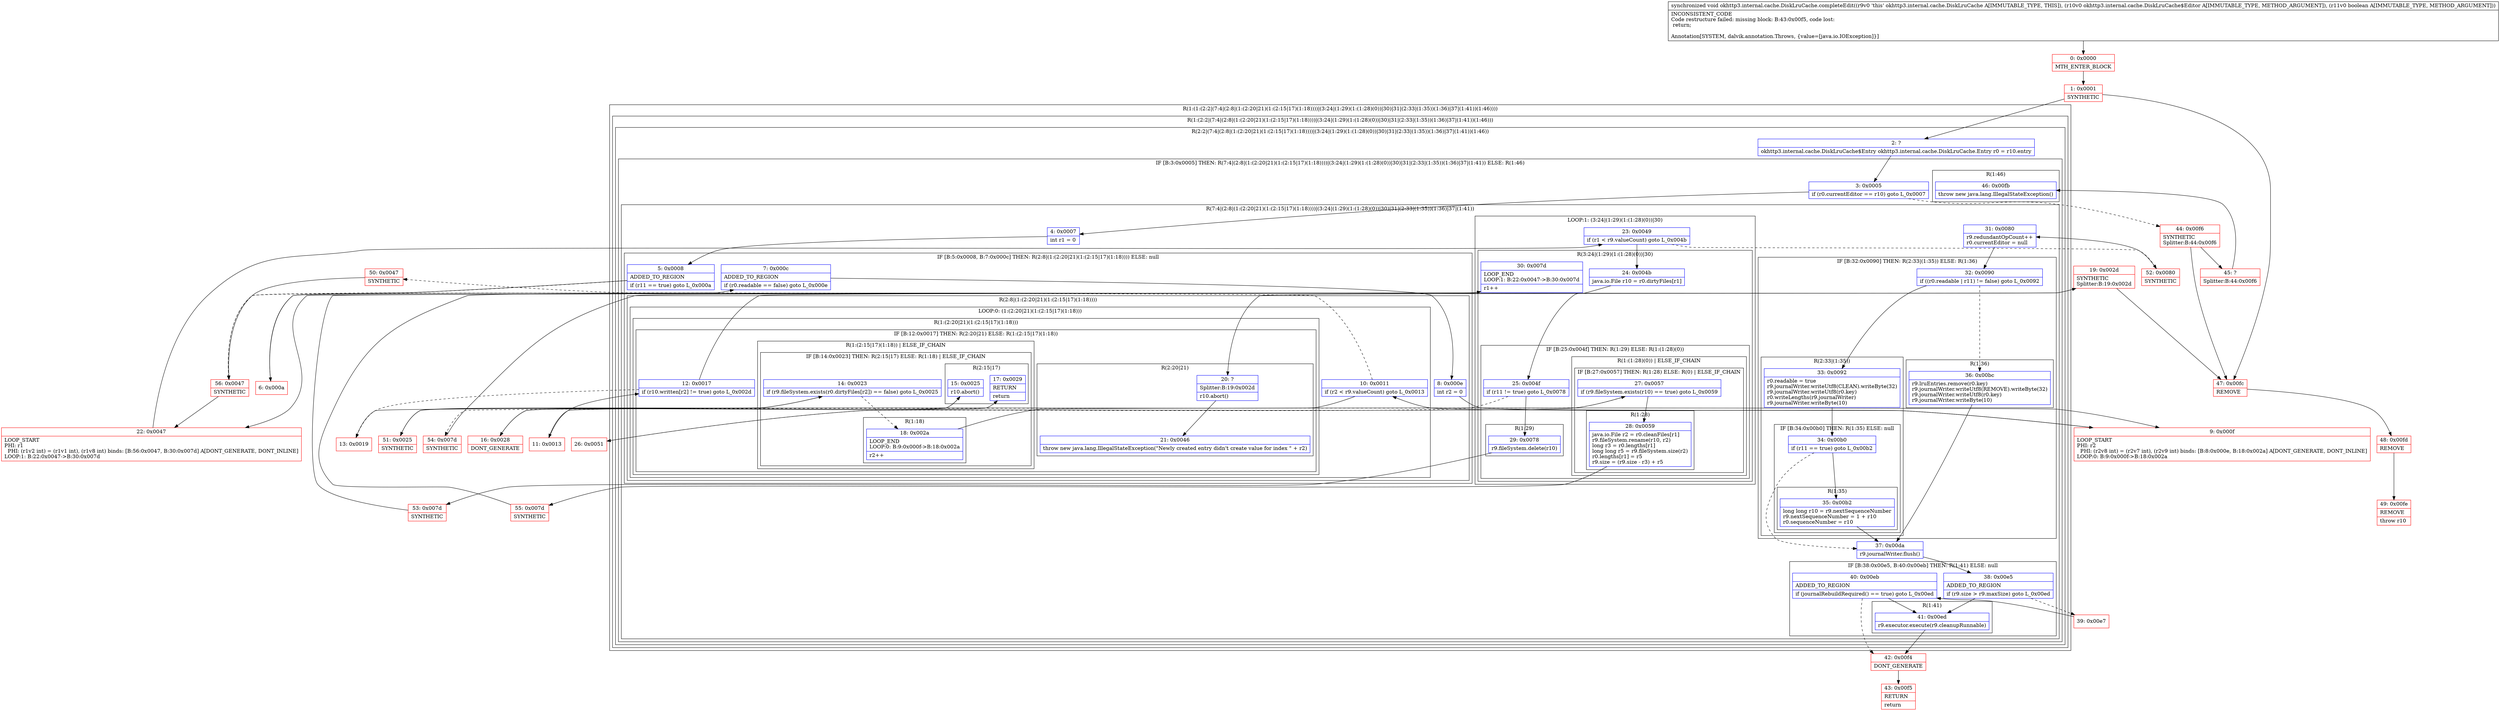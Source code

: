digraph "CFG forokhttp3.internal.cache.DiskLruCache.completeEdit(Lokhttp3\/internal\/cache\/DiskLruCache$Editor;Z)V" {
subgraph cluster_Region_713472426 {
label = "R(1:(1:(2:2|(7:4|(2:8|(1:(2:20|21)(1:(2:15|17)(1:18))))|(3:24|(1:29)(1:(1:28)(0))|30)|31|(2:33|(1:35))(1:36)|37|(1:41))(1:46))))";
node [shape=record,color=blue];
subgraph cluster_Region_1378648009 {
label = "R(1:(2:2|(7:4|(2:8|(1:(2:20|21)(1:(2:15|17)(1:18))))|(3:24|(1:29)(1:(1:28)(0))|30)|31|(2:33|(1:35))(1:36)|37|(1:41))(1:46)))";
node [shape=record,color=blue];
subgraph cluster_Region_1100878254 {
label = "R(2:2|(7:4|(2:8|(1:(2:20|21)(1:(2:15|17)(1:18))))|(3:24|(1:29)(1:(1:28)(0))|30)|31|(2:33|(1:35))(1:36)|37|(1:41))(1:46))";
node [shape=record,color=blue];
Node_2 [shape=record,label="{2\:\ ?|okhttp3.internal.cache.DiskLruCache$Entry okhttp3.internal.cache.DiskLruCache.Entry r0 = r10.entry\l}"];
subgraph cluster_IfRegion_1042675545 {
label = "IF [B:3:0x0005] THEN: R(7:4|(2:8|(1:(2:20|21)(1:(2:15|17)(1:18))))|(3:24|(1:29)(1:(1:28)(0))|30)|31|(2:33|(1:35))(1:36)|37|(1:41)) ELSE: R(1:46)";
node [shape=record,color=blue];
Node_3 [shape=record,label="{3\:\ 0x0005|if (r0.currentEditor == r10) goto L_0x0007\l}"];
subgraph cluster_Region_2020063501 {
label = "R(7:4|(2:8|(1:(2:20|21)(1:(2:15|17)(1:18))))|(3:24|(1:29)(1:(1:28)(0))|30)|31|(2:33|(1:35))(1:36)|37|(1:41))";
node [shape=record,color=blue];
Node_4 [shape=record,label="{4\:\ 0x0007|int r1 = 0\l}"];
subgraph cluster_IfRegion_1961610726 {
label = "IF [B:5:0x0008, B:7:0x000c] THEN: R(2:8|(1:(2:20|21)(1:(2:15|17)(1:18)))) ELSE: null";
node [shape=record,color=blue];
Node_5 [shape=record,label="{5\:\ 0x0008|ADDED_TO_REGION\l|if (r11 == true) goto L_0x000a\l}"];
Node_7 [shape=record,label="{7\:\ 0x000c|ADDED_TO_REGION\l|if (r0.readable == false) goto L_0x000e\l}"];
subgraph cluster_Region_12920615 {
label = "R(2:8|(1:(2:20|21)(1:(2:15|17)(1:18))))";
node [shape=record,color=blue];
Node_8 [shape=record,label="{8\:\ 0x000e|int r2 = 0\l}"];
subgraph cluster_LoopRegion_1120335224 {
label = "LOOP:0: (1:(2:20|21)(1:(2:15|17)(1:18)))";
node [shape=record,color=blue];
Node_10 [shape=record,label="{10\:\ 0x0011|if (r2 \< r9.valueCount) goto L_0x0013\l}"];
subgraph cluster_Region_1205357164 {
label = "R(1:(2:20|21)(1:(2:15|17)(1:18)))";
node [shape=record,color=blue];
subgraph cluster_IfRegion_1107720889 {
label = "IF [B:12:0x0017] THEN: R(2:20|21) ELSE: R(1:(2:15|17)(1:18))";
node [shape=record,color=blue];
Node_12 [shape=record,label="{12\:\ 0x0017|if (r10.written[r2] != true) goto L_0x002d\l}"];
subgraph cluster_Region_1800634817 {
label = "R(2:20|21)";
node [shape=record,color=blue];
Node_20 [shape=record,label="{20\:\ ?|Splitter:B:19:0x002d\l|r10.abort()\l}"];
Node_21 [shape=record,label="{21\:\ 0x0046|throw new java.lang.IllegalStateException(\"Newly created entry didn't create value for index \" + r2)\l}"];
}
subgraph cluster_Region_1001594573 {
label = "R(1:(2:15|17)(1:18)) | ELSE_IF_CHAIN\l";
node [shape=record,color=blue];
subgraph cluster_IfRegion_1927618242 {
label = "IF [B:14:0x0023] THEN: R(2:15|17) ELSE: R(1:18) | ELSE_IF_CHAIN\l";
node [shape=record,color=blue];
Node_14 [shape=record,label="{14\:\ 0x0023|if (r9.fileSystem.exists(r0.dirtyFiles[r2]) == false) goto L_0x0025\l}"];
subgraph cluster_Region_610774008 {
label = "R(2:15|17)";
node [shape=record,color=blue];
Node_15 [shape=record,label="{15\:\ 0x0025|r10.abort()\l}"];
Node_17 [shape=record,label="{17\:\ 0x0029|RETURN\l|return\l}"];
}
subgraph cluster_Region_531414689 {
label = "R(1:18)";
node [shape=record,color=blue];
Node_18 [shape=record,label="{18\:\ 0x002a|LOOP_END\lLOOP:0: B:9:0x000f\-\>B:18:0x002a\l|r2++\l}"];
}
}
}
}
}
}
}
}
subgraph cluster_LoopRegion_1414100961 {
label = "LOOP:1: (3:24|(1:29)(1:(1:28)(0))|30)";
node [shape=record,color=blue];
Node_23 [shape=record,label="{23\:\ 0x0049|if (r1 \< r9.valueCount) goto L_0x004b\l}"];
subgraph cluster_Region_1137144401 {
label = "R(3:24|(1:29)(1:(1:28)(0))|30)";
node [shape=record,color=blue];
Node_24 [shape=record,label="{24\:\ 0x004b|java.io.File r10 = r0.dirtyFiles[r1]\l}"];
subgraph cluster_IfRegion_352602762 {
label = "IF [B:25:0x004f] THEN: R(1:29) ELSE: R(1:(1:28)(0))";
node [shape=record,color=blue];
Node_25 [shape=record,label="{25\:\ 0x004f|if (r11 != true) goto L_0x0078\l}"];
subgraph cluster_Region_378103763 {
label = "R(1:29)";
node [shape=record,color=blue];
Node_29 [shape=record,label="{29\:\ 0x0078|r9.fileSystem.delete(r10)\l}"];
}
subgraph cluster_Region_277543276 {
label = "R(1:(1:28)(0)) | ELSE_IF_CHAIN\l";
node [shape=record,color=blue];
subgraph cluster_IfRegion_1912481742 {
label = "IF [B:27:0x0057] THEN: R(1:28) ELSE: R(0) | ELSE_IF_CHAIN\l";
node [shape=record,color=blue];
Node_27 [shape=record,label="{27\:\ 0x0057|if (r9.fileSystem.exists(r10) == true) goto L_0x0059\l}"];
subgraph cluster_Region_1388956239 {
label = "R(1:28)";
node [shape=record,color=blue];
Node_28 [shape=record,label="{28\:\ 0x0059|java.io.File r2 = r0.cleanFiles[r1]\lr9.fileSystem.rename(r10, r2)\llong r3 = r0.lengths[r1]\llong long r5 = r9.fileSystem.size(r2)\lr0.lengths[r1] = r5\lr9.size = (r9.size \- r3) + r5\l}"];
}
subgraph cluster_Region_871160006 {
label = "R(0)";
node [shape=record,color=blue];
}
}
}
}
Node_30 [shape=record,label="{30\:\ 0x007d|LOOP_END\lLOOP:1: B:22:0x0047\-\>B:30:0x007d\l|r1++\l}"];
}
}
Node_31 [shape=record,label="{31\:\ 0x0080|r9.redundantOpCount++\lr0.currentEditor = null\l}"];
subgraph cluster_IfRegion_581872589 {
label = "IF [B:32:0x0090] THEN: R(2:33|(1:35)) ELSE: R(1:36)";
node [shape=record,color=blue];
Node_32 [shape=record,label="{32\:\ 0x0090|if ((r0.readable \| r11) != false) goto L_0x0092\l}"];
subgraph cluster_Region_1510150195 {
label = "R(2:33|(1:35))";
node [shape=record,color=blue];
Node_33 [shape=record,label="{33\:\ 0x0092|r0.readable = true\lr9.journalWriter.writeUtf8(CLEAN).writeByte(32)\lr9.journalWriter.writeUtf8(r0.key)\lr0.writeLengths(r9.journalWriter)\lr9.journalWriter.writeByte(10)\l}"];
subgraph cluster_IfRegion_718118184 {
label = "IF [B:34:0x00b0] THEN: R(1:35) ELSE: null";
node [shape=record,color=blue];
Node_34 [shape=record,label="{34\:\ 0x00b0|if (r11 == true) goto L_0x00b2\l}"];
subgraph cluster_Region_1183068814 {
label = "R(1:35)";
node [shape=record,color=blue];
Node_35 [shape=record,label="{35\:\ 0x00b2|long long r10 = r9.nextSequenceNumber\lr9.nextSequenceNumber = 1 + r10\lr0.sequenceNumber = r10\l}"];
}
}
}
subgraph cluster_Region_57558146 {
label = "R(1:36)";
node [shape=record,color=blue];
Node_36 [shape=record,label="{36\:\ 0x00bc|r9.lruEntries.remove(r0.key)\lr9.journalWriter.writeUtf8(REMOVE).writeByte(32)\lr9.journalWriter.writeUtf8(r0.key)\lr9.journalWriter.writeByte(10)\l}"];
}
}
Node_37 [shape=record,label="{37\:\ 0x00da|r9.journalWriter.flush()\l}"];
subgraph cluster_IfRegion_489341665 {
label = "IF [B:38:0x00e5, B:40:0x00eb] THEN: R(1:41) ELSE: null";
node [shape=record,color=blue];
Node_38 [shape=record,label="{38\:\ 0x00e5|ADDED_TO_REGION\l|if (r9.size \> r9.maxSize) goto L_0x00ed\l}"];
Node_40 [shape=record,label="{40\:\ 0x00eb|ADDED_TO_REGION\l|if (journalRebuildRequired() == true) goto L_0x00ed\l}"];
subgraph cluster_Region_1521228209 {
label = "R(1:41)";
node [shape=record,color=blue];
Node_41 [shape=record,label="{41\:\ 0x00ed|r9.executor.execute(r9.cleanupRunnable)\l}"];
}
}
}
subgraph cluster_Region_257147082 {
label = "R(1:46)";
node [shape=record,color=blue];
Node_46 [shape=record,label="{46\:\ 0x00fb|throw new java.lang.IllegalStateException()\l}"];
}
}
}
}
}
Node_0 [shape=record,color=red,label="{0\:\ 0x0000|MTH_ENTER_BLOCK\l}"];
Node_1 [shape=record,color=red,label="{1\:\ 0x0001|SYNTHETIC\l}"];
Node_6 [shape=record,color=red,label="{6\:\ 0x000a}"];
Node_9 [shape=record,color=red,label="{9\:\ 0x000f|LOOP_START\lPHI: r2 \l  PHI: (r2v8 int) = (r2v7 int), (r2v9 int) binds: [B:8:0x000e, B:18:0x002a] A[DONT_GENERATE, DONT_INLINE]\lLOOP:0: B:9:0x000f\-\>B:18:0x002a\l}"];
Node_11 [shape=record,color=red,label="{11\:\ 0x0013}"];
Node_13 [shape=record,color=red,label="{13\:\ 0x0019}"];
Node_16 [shape=record,color=red,label="{16\:\ 0x0028|DONT_GENERATE\l}"];
Node_19 [shape=record,color=red,label="{19\:\ 0x002d|SYNTHETIC\lSplitter:B:19:0x002d\l}"];
Node_22 [shape=record,color=red,label="{22\:\ 0x0047|LOOP_START\lPHI: r1 \l  PHI: (r1v2 int) = (r1v1 int), (r1v8 int) binds: [B:56:0x0047, B:30:0x007d] A[DONT_GENERATE, DONT_INLINE]\lLOOP:1: B:22:0x0047\-\>B:30:0x007d\l}"];
Node_26 [shape=record,color=red,label="{26\:\ 0x0051}"];
Node_39 [shape=record,color=red,label="{39\:\ 0x00e7}"];
Node_42 [shape=record,color=red,label="{42\:\ 0x00f4|DONT_GENERATE\l}"];
Node_43 [shape=record,color=red,label="{43\:\ 0x00f5|RETURN\l|return\l}"];
Node_44 [shape=record,color=red,label="{44\:\ 0x00f6|SYNTHETIC\lSplitter:B:44:0x00f6\l}"];
Node_45 [shape=record,color=red,label="{45\:\ ?|Splitter:B:44:0x00f6\l}"];
Node_47 [shape=record,color=red,label="{47\:\ 0x00fc|REMOVE\l}"];
Node_48 [shape=record,color=red,label="{48\:\ 0x00fd|REMOVE\l}"];
Node_49 [shape=record,color=red,label="{49\:\ 0x00fe|REMOVE\l|throw r10\l}"];
Node_50 [shape=record,color=red,label="{50\:\ 0x0047|SYNTHETIC\l}"];
Node_51 [shape=record,color=red,label="{51\:\ 0x0025|SYNTHETIC\l}"];
Node_52 [shape=record,color=red,label="{52\:\ 0x0080|SYNTHETIC\l}"];
Node_53 [shape=record,color=red,label="{53\:\ 0x007d|SYNTHETIC\l}"];
Node_54 [shape=record,color=red,label="{54\:\ 0x007d|SYNTHETIC\l}"];
Node_55 [shape=record,color=red,label="{55\:\ 0x007d|SYNTHETIC\l}"];
Node_56 [shape=record,color=red,label="{56\:\ 0x0047|SYNTHETIC\l}"];
MethodNode[shape=record,label="{synchronized void okhttp3.internal.cache.DiskLruCache.completeEdit((r9v0 'this' okhttp3.internal.cache.DiskLruCache A[IMMUTABLE_TYPE, THIS]), (r10v0 okhttp3.internal.cache.DiskLruCache$Editor A[IMMUTABLE_TYPE, METHOD_ARGUMENT]), (r11v0 boolean A[IMMUTABLE_TYPE, METHOD_ARGUMENT]))  | INCONSISTENT_CODE\lCode restructure failed: missing block: B:43:0x00f5, code lost:\l    return;\l\lAnnotation[SYSTEM, dalvik.annotation.Throws, \{value=[java.io.IOException]\}]\l}"];
MethodNode -> Node_0;
Node_2 -> Node_3;
Node_3 -> Node_4;
Node_3 -> Node_44[style=dashed];
Node_4 -> Node_5;
Node_5 -> Node_6;
Node_5 -> Node_56[style=dashed];
Node_7 -> Node_8;
Node_7 -> Node_56[style=dashed];
Node_8 -> Node_9;
Node_10 -> Node_11;
Node_10 -> Node_50[style=dashed];
Node_12 -> Node_13[style=dashed];
Node_12 -> Node_19;
Node_20 -> Node_21;
Node_14 -> Node_18[style=dashed];
Node_14 -> Node_51;
Node_15 -> Node_16;
Node_18 -> Node_9;
Node_23 -> Node_24;
Node_23 -> Node_52[style=dashed];
Node_24 -> Node_25;
Node_25 -> Node_26[style=dashed];
Node_25 -> Node_29;
Node_29 -> Node_53;
Node_27 -> Node_28;
Node_27 -> Node_54[style=dashed];
Node_28 -> Node_55;
Node_30 -> Node_22;
Node_31 -> Node_32;
Node_32 -> Node_33;
Node_32 -> Node_36[style=dashed];
Node_33 -> Node_34;
Node_34 -> Node_35;
Node_34 -> Node_37[style=dashed];
Node_35 -> Node_37;
Node_36 -> Node_37;
Node_37 -> Node_38;
Node_38 -> Node_39[style=dashed];
Node_38 -> Node_41;
Node_40 -> Node_41;
Node_40 -> Node_42[style=dashed];
Node_41 -> Node_42;
Node_0 -> Node_1;
Node_1 -> Node_2;
Node_1 -> Node_47;
Node_6 -> Node_7;
Node_9 -> Node_10;
Node_11 -> Node_12;
Node_13 -> Node_14;
Node_16 -> Node_17;
Node_19 -> Node_20;
Node_19 -> Node_47;
Node_22 -> Node_23;
Node_26 -> Node_27;
Node_39 -> Node_40;
Node_42 -> Node_43;
Node_44 -> Node_45;
Node_44 -> Node_47;
Node_45 -> Node_46;
Node_47 -> Node_48;
Node_48 -> Node_49;
Node_50 -> Node_56;
Node_51 -> Node_15;
Node_52 -> Node_31;
Node_53 -> Node_30;
Node_54 -> Node_30;
Node_55 -> Node_30;
Node_56 -> Node_22;
}

